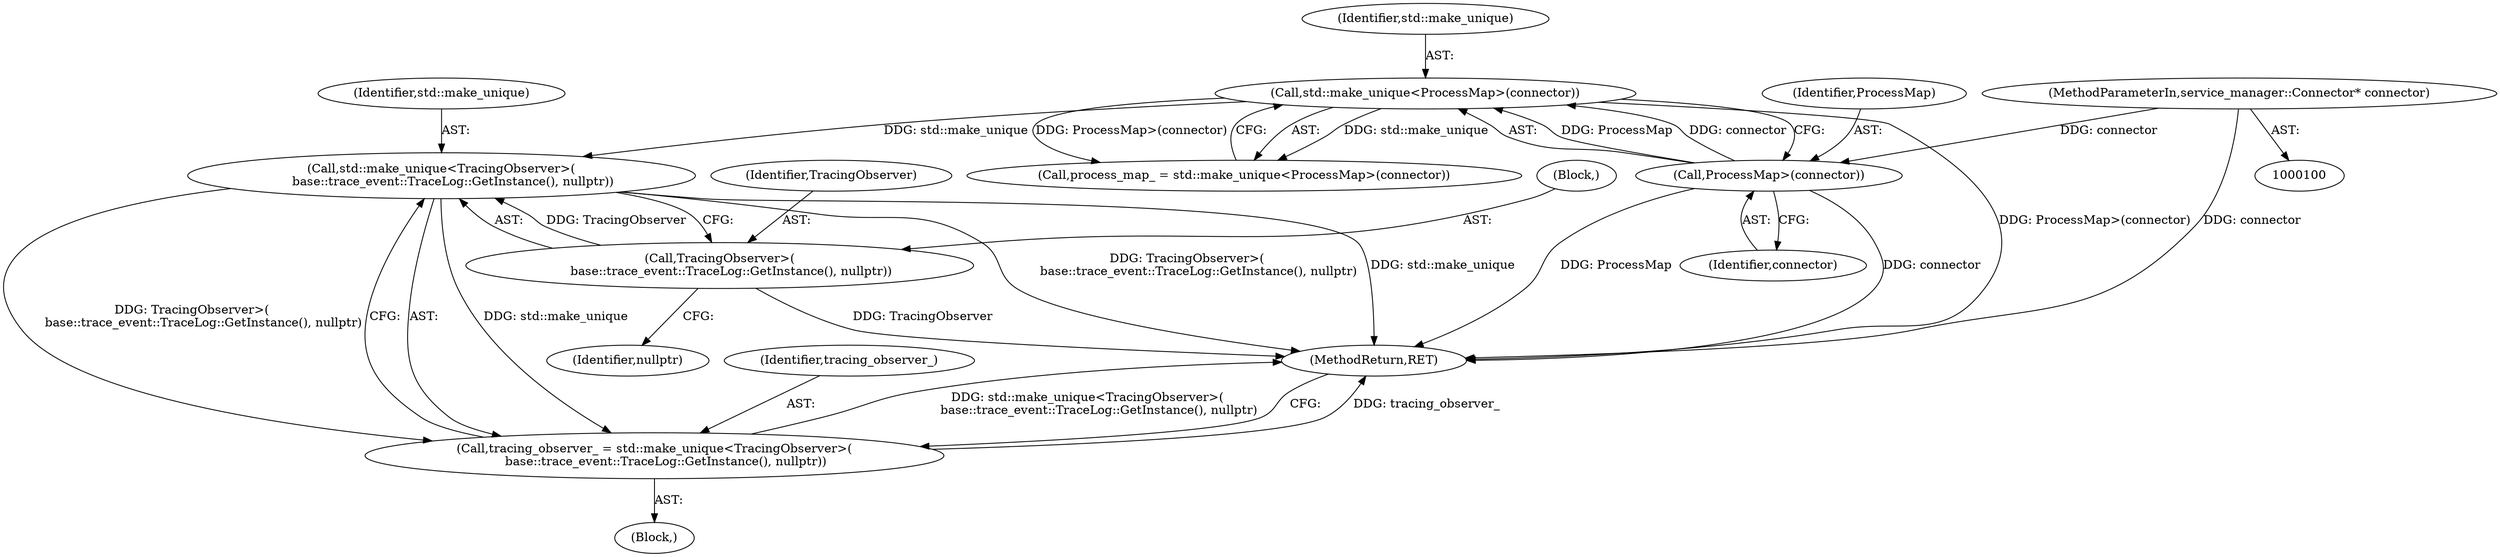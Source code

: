 digraph "0_Chrome_fa76a9f7ef6a028f83f97c181b150ecfd2b13be1@API" {
"1000120" [label="(Call,std::make_unique<TracingObserver>(\n      base::trace_event::TraceLog::GetInstance(), nullptr))"];
"1000105" [label="(Call,std::make_unique<ProcessMap>(connector))"];
"1000107" [label="(Call,ProcessMap>(connector))"];
"1000101" [label="(MethodParameterIn,service_manager::Connector* connector)"];
"1000122" [label="(Call,TracingObserver>(\n      base::trace_event::TraceLog::GetInstance(), nullptr))"];
"1000118" [label="(Call,tracing_observer_ = std::make_unique<TracingObserver>(\n      base::trace_event::TraceLog::GetInstance(), nullptr))"];
"1000108" [label="(Identifier,ProcessMap)"];
"1000121" [label="(Identifier,std::make_unique)"];
"1000122" [label="(Call,TracingObserver>(\n      base::trace_event::TraceLog::GetInstance(), nullptr))"];
"1000123" [label="(Identifier,TracingObserver)"];
"1000127" [label="(MethodReturn,RET)"];
"1000103" [label="(Call,process_map_ = std::make_unique<ProcessMap>(connector))"];
"1000105" [label="(Call,std::make_unique<ProcessMap>(connector))"];
"1000109" [label="(Identifier,connector)"];
"1000126" [label="(Identifier,nullptr)"];
"1000119" [label="(Identifier,tracing_observer_)"];
"1000124" [label="(Block,)"];
"1000102" [label="(Block,)"];
"1000101" [label="(MethodParameterIn,service_manager::Connector* connector)"];
"1000118" [label="(Call,tracing_observer_ = std::make_unique<TracingObserver>(\n      base::trace_event::TraceLog::GetInstance(), nullptr))"];
"1000106" [label="(Identifier,std::make_unique)"];
"1000107" [label="(Call,ProcessMap>(connector))"];
"1000120" [label="(Call,std::make_unique<TracingObserver>(\n      base::trace_event::TraceLog::GetInstance(), nullptr))"];
"1000120" -> "1000118"  [label="AST: "];
"1000120" -> "1000122"  [label="CFG: "];
"1000121" -> "1000120"  [label="AST: "];
"1000122" -> "1000120"  [label="AST: "];
"1000118" -> "1000120"  [label="CFG: "];
"1000120" -> "1000127"  [label="DDG: TracingObserver>(\n      base::trace_event::TraceLog::GetInstance(), nullptr)"];
"1000120" -> "1000127"  [label="DDG: std::make_unique"];
"1000120" -> "1000118"  [label="DDG: std::make_unique"];
"1000120" -> "1000118"  [label="DDG: TracingObserver>(\n      base::trace_event::TraceLog::GetInstance(), nullptr)"];
"1000105" -> "1000120"  [label="DDG: std::make_unique"];
"1000122" -> "1000120"  [label="DDG: TracingObserver"];
"1000105" -> "1000103"  [label="AST: "];
"1000105" -> "1000107"  [label="CFG: "];
"1000106" -> "1000105"  [label="AST: "];
"1000107" -> "1000105"  [label="AST: "];
"1000103" -> "1000105"  [label="CFG: "];
"1000105" -> "1000127"  [label="DDG: ProcessMap>(connector)"];
"1000105" -> "1000103"  [label="DDG: std::make_unique"];
"1000105" -> "1000103"  [label="DDG: ProcessMap>(connector)"];
"1000107" -> "1000105"  [label="DDG: ProcessMap"];
"1000107" -> "1000105"  [label="DDG: connector"];
"1000107" -> "1000109"  [label="CFG: "];
"1000108" -> "1000107"  [label="AST: "];
"1000109" -> "1000107"  [label="AST: "];
"1000107" -> "1000127"  [label="DDG: ProcessMap"];
"1000107" -> "1000127"  [label="DDG: connector"];
"1000101" -> "1000107"  [label="DDG: connector"];
"1000101" -> "1000100"  [label="AST: "];
"1000101" -> "1000127"  [label="DDG: connector"];
"1000122" -> "1000126"  [label="CFG: "];
"1000123" -> "1000122"  [label="AST: "];
"1000124" -> "1000122"  [label="AST: "];
"1000122" -> "1000127"  [label="DDG: TracingObserver"];
"1000118" -> "1000102"  [label="AST: "];
"1000119" -> "1000118"  [label="AST: "];
"1000127" -> "1000118"  [label="CFG: "];
"1000118" -> "1000127"  [label="DDG: tracing_observer_"];
"1000118" -> "1000127"  [label="DDG: std::make_unique<TracingObserver>(\n      base::trace_event::TraceLog::GetInstance(), nullptr)"];
}
